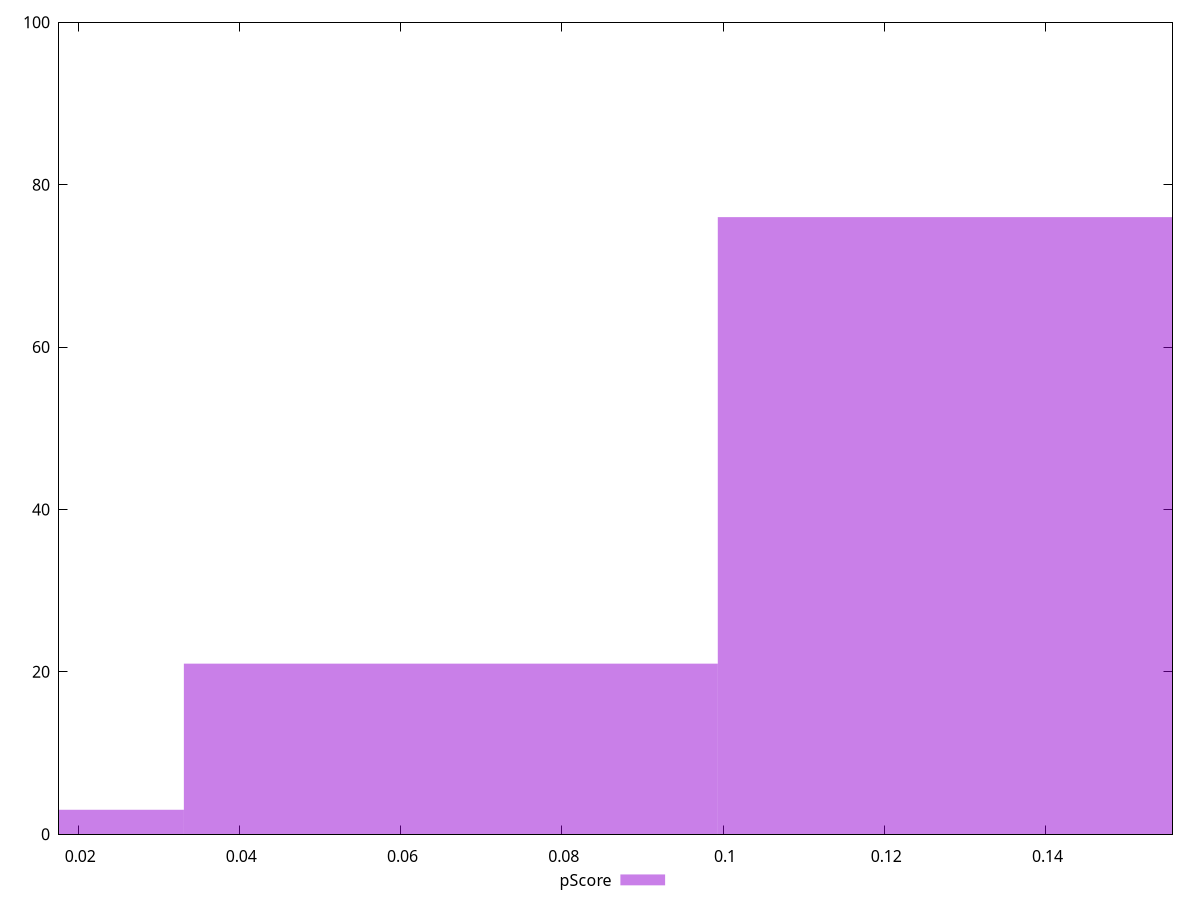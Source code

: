 reset

$pScore <<EOF
0.13246743063184027 76
0.06623371531592014 21
0 3
EOF

set key outside below
set boxwidth 0.06623371531592014
set xrange [0.01762691486570439:0.15575717398606526]
set yrange [0:100]
set trange [0:100]
set style fill transparent solid 0.5 noborder
set terminal svg size 640, 490 enhanced background rgb 'white'
set output "report_00011_2021-02-09T10:53:21.242Z/max-potential-fid/samples/pages+cached/pScore/histogram.svg"

plot $pScore title "pScore" with boxes

reset
